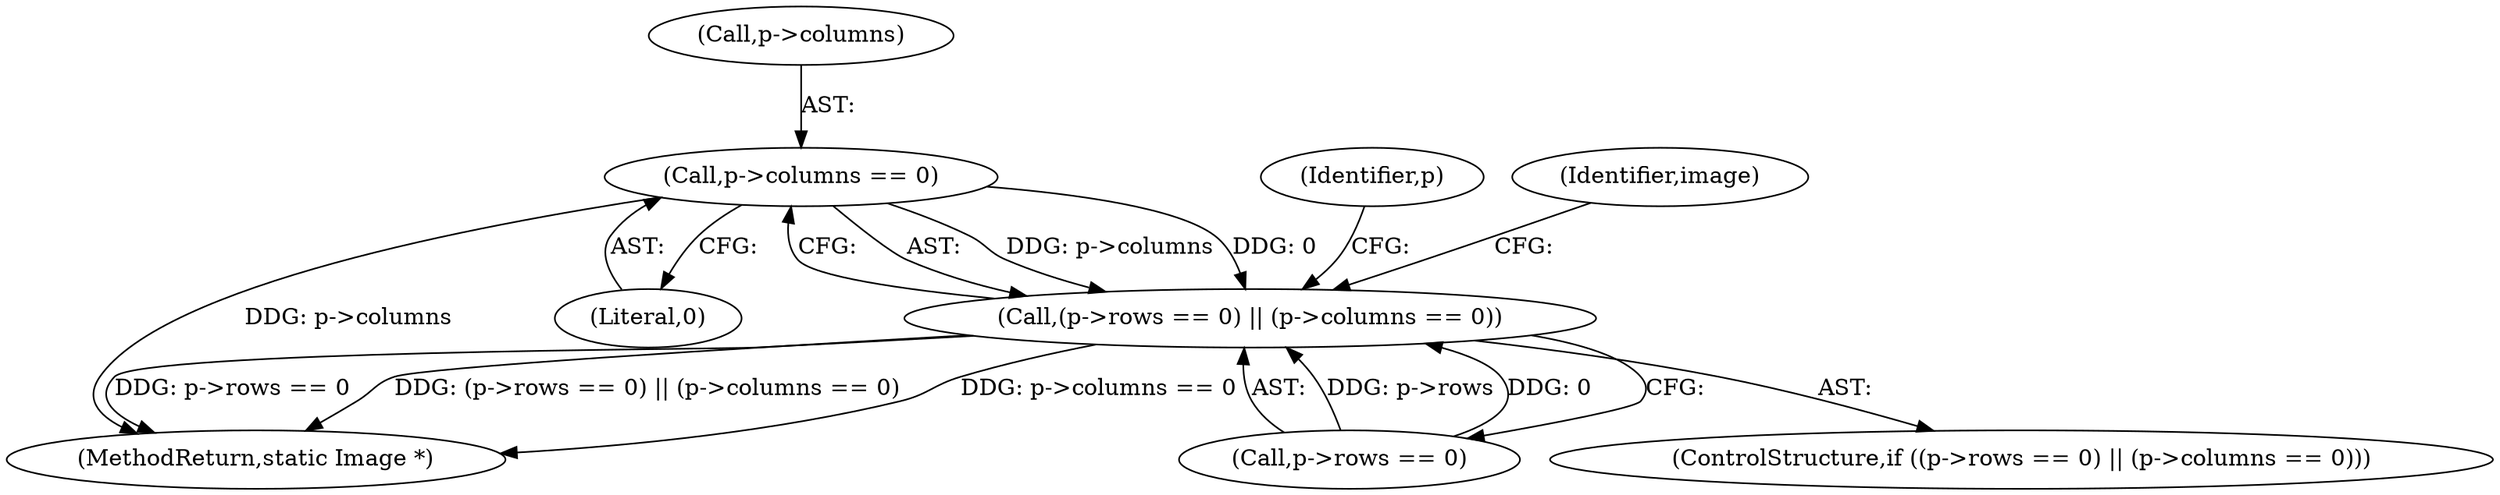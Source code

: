 digraph "0_ImageMagick_fc43974d34318c834fbf78570ca1a3764ed8c7d7@pointer" {
"1001885" [label="(Call,p->columns == 0)"];
"1001879" [label="(Call,(p->rows == 0) || (p->columns == 0))"];
"1001878" [label="(ControlStructure,if ((p->rows == 0) || (p->columns == 0)))"];
"1001889" [label="(Literal,0)"];
"1001942" [label="(MethodReturn,static Image *)"];
"1001886" [label="(Call,p->columns)"];
"1001879" [label="(Call,(p->rows == 0) || (p->columns == 0))"];
"1001885" [label="(Call,p->columns == 0)"];
"1001892" [label="(Identifier,p)"];
"1001880" [label="(Call,p->rows == 0)"];
"1001902" [label="(Identifier,image)"];
"1001885" -> "1001879"  [label="AST: "];
"1001885" -> "1001889"  [label="CFG: "];
"1001886" -> "1001885"  [label="AST: "];
"1001889" -> "1001885"  [label="AST: "];
"1001879" -> "1001885"  [label="CFG: "];
"1001885" -> "1001942"  [label="DDG: p->columns"];
"1001885" -> "1001879"  [label="DDG: p->columns"];
"1001885" -> "1001879"  [label="DDG: 0"];
"1001879" -> "1001878"  [label="AST: "];
"1001879" -> "1001880"  [label="CFG: "];
"1001880" -> "1001879"  [label="AST: "];
"1001892" -> "1001879"  [label="CFG: "];
"1001902" -> "1001879"  [label="CFG: "];
"1001879" -> "1001942"  [label="DDG: (p->rows == 0) || (p->columns == 0)"];
"1001879" -> "1001942"  [label="DDG: p->columns == 0"];
"1001879" -> "1001942"  [label="DDG: p->rows == 0"];
"1001880" -> "1001879"  [label="DDG: p->rows"];
"1001880" -> "1001879"  [label="DDG: 0"];
}
